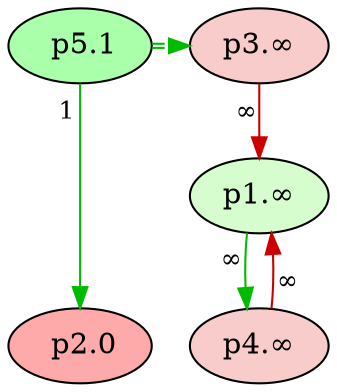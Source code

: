 digraph {
    // Node defaults can be set here if needed
    "2" [style="filled" fillcolor="#FFAAAA" label=" p2.0" fontsize=14]
    "5" [style="filled" fillcolor="#AAFFAA" label=" p5.1" fontsize=14]
    "3" [style="filled" fillcolor="#f7cccb" label="p3.∞" fontsize=14]
    "4" [style="filled" fillcolor="#f7cccb" label="p4.∞" fontsize=14]
    "1" [style="filled" fillcolor="#d5fdce" label="p1.∞" fontsize=14]
    edge[labeldistance=1.5 fontsize=12]
    "3" -> "1" [color="#CC0000" style="solid" dir="forward" taillabel="∞" ]
    "4" -> "1" [color="#CC0000" style="solid" dir="forward" taillabel="∞" ]
    "5" -> "2" [color="#00BB00" style="solid" dir="forward" taillabel="1" ]
    "5" -> "3" [color="#00BB00:#00BB00" style="dashed" dir="forward" taillabel="" constraint=false]
    "1" -> "4" [color="#00BB00" style="solid" dir="forward" taillabel="∞" ]
    {rank = max 2}
    {rank = min 5}
}